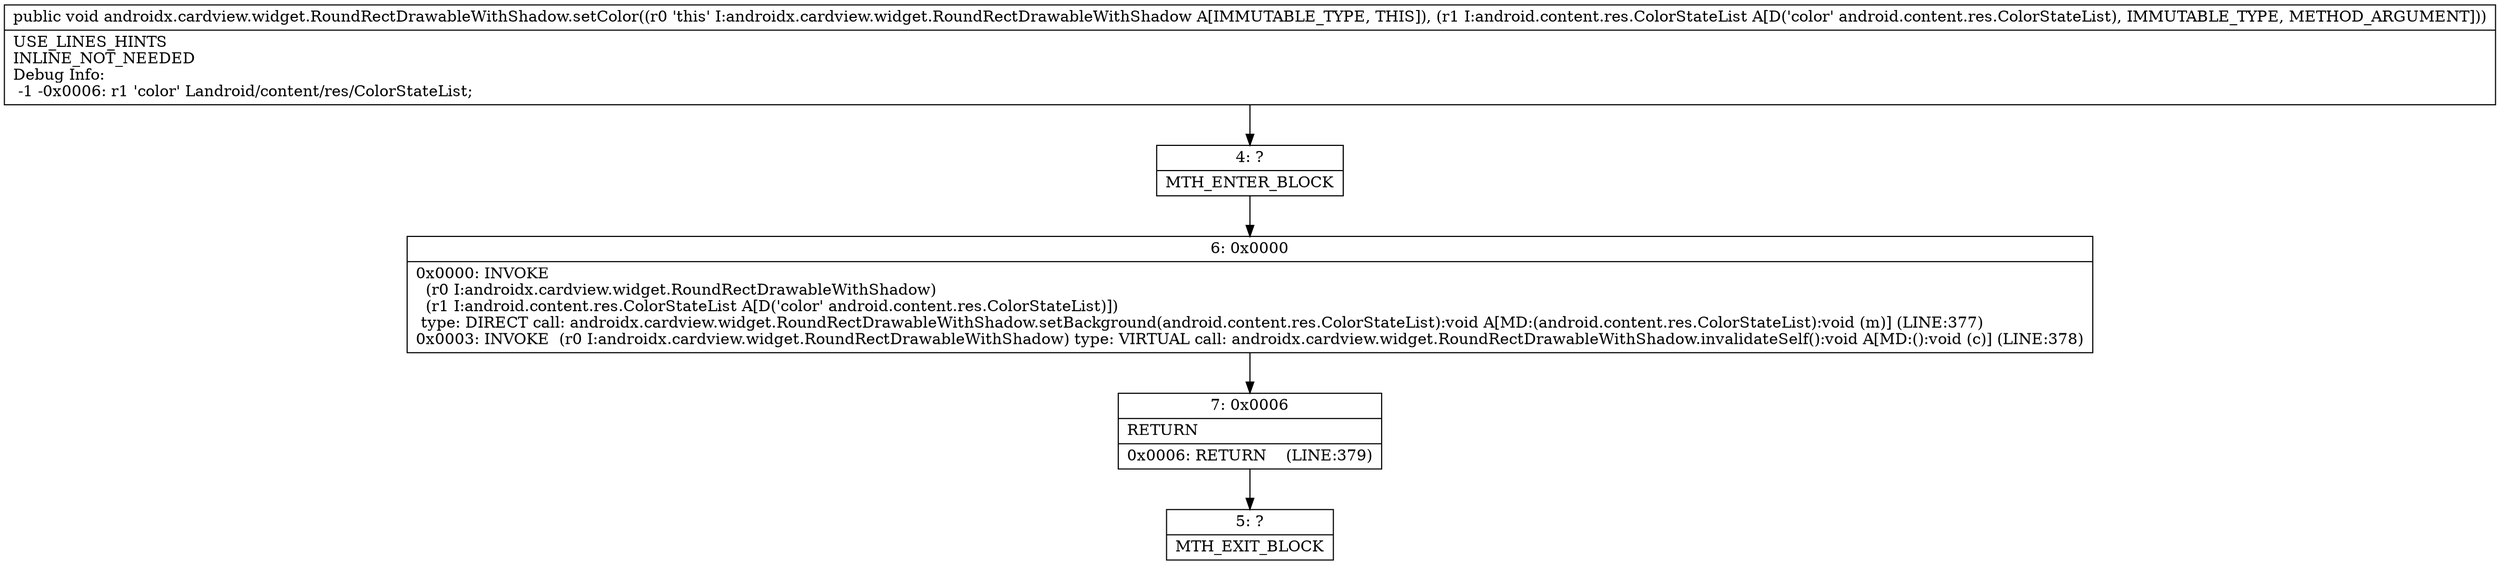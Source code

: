 digraph "CFG forandroidx.cardview.widget.RoundRectDrawableWithShadow.setColor(Landroid\/content\/res\/ColorStateList;)V" {
Node_4 [shape=record,label="{4\:\ ?|MTH_ENTER_BLOCK\l}"];
Node_6 [shape=record,label="{6\:\ 0x0000|0x0000: INVOKE  \l  (r0 I:androidx.cardview.widget.RoundRectDrawableWithShadow)\l  (r1 I:android.content.res.ColorStateList A[D('color' android.content.res.ColorStateList)])\l type: DIRECT call: androidx.cardview.widget.RoundRectDrawableWithShadow.setBackground(android.content.res.ColorStateList):void A[MD:(android.content.res.ColorStateList):void (m)] (LINE:377)\l0x0003: INVOKE  (r0 I:androidx.cardview.widget.RoundRectDrawableWithShadow) type: VIRTUAL call: androidx.cardview.widget.RoundRectDrawableWithShadow.invalidateSelf():void A[MD:():void (c)] (LINE:378)\l}"];
Node_7 [shape=record,label="{7\:\ 0x0006|RETURN\l|0x0006: RETURN    (LINE:379)\l}"];
Node_5 [shape=record,label="{5\:\ ?|MTH_EXIT_BLOCK\l}"];
MethodNode[shape=record,label="{public void androidx.cardview.widget.RoundRectDrawableWithShadow.setColor((r0 'this' I:androidx.cardview.widget.RoundRectDrawableWithShadow A[IMMUTABLE_TYPE, THIS]), (r1 I:android.content.res.ColorStateList A[D('color' android.content.res.ColorStateList), IMMUTABLE_TYPE, METHOD_ARGUMENT]))  | USE_LINES_HINTS\lINLINE_NOT_NEEDED\lDebug Info:\l  \-1 \-0x0006: r1 'color' Landroid\/content\/res\/ColorStateList;\l}"];
MethodNode -> Node_4;Node_4 -> Node_6;
Node_6 -> Node_7;
Node_7 -> Node_5;
}

